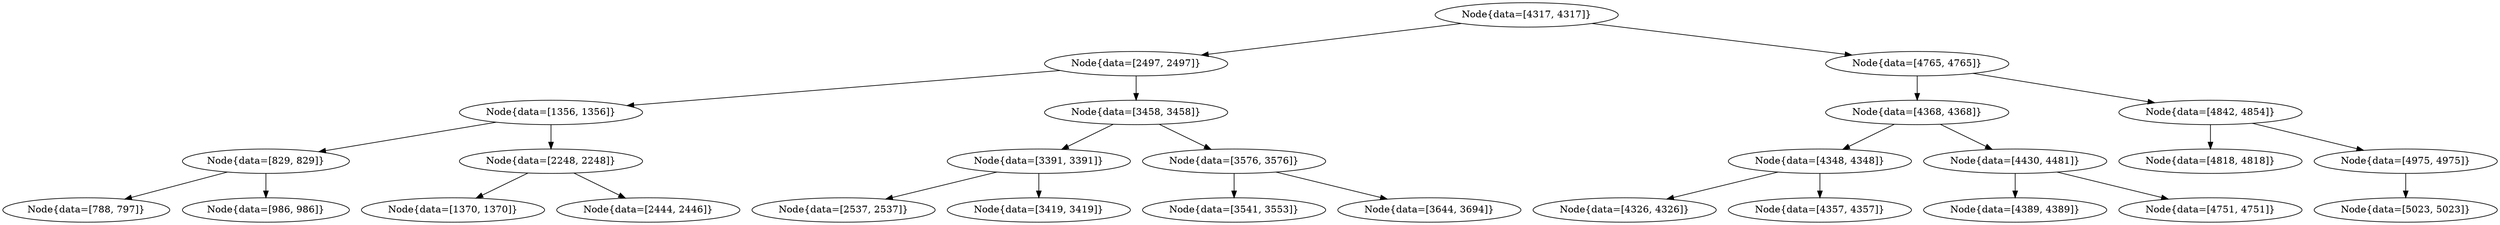 digraph G{
968315636 [label="Node{data=[4317, 4317]}"]
968315636 -> 428912546
428912546 [label="Node{data=[2497, 2497]}"]
428912546 -> 1472080081
1472080081 [label="Node{data=[1356, 1356]}"]
1472080081 -> 435629586
435629586 [label="Node{data=[829, 829]}"]
435629586 -> 450166570
450166570 [label="Node{data=[788, 797]}"]
435629586 -> 103132781
103132781 [label="Node{data=[986, 986]}"]
1472080081 -> 544995032
544995032 [label="Node{data=[2248, 2248]}"]
544995032 -> 6085499
6085499 [label="Node{data=[1370, 1370]}"]
544995032 -> 1036802549
1036802549 [label="Node{data=[2444, 2446]}"]
428912546 -> 380755687
380755687 [label="Node{data=[3458, 3458]}"]
380755687 -> 1761818591
1761818591 [label="Node{data=[3391, 3391]}"]
1761818591 -> 258125447
258125447 [label="Node{data=[2537, 2537]}"]
1761818591 -> 1354653039
1354653039 [label="Node{data=[3419, 3419]}"]
380755687 -> 1222698873
1222698873 [label="Node{data=[3576, 3576]}"]
1222698873 -> 950897781
950897781 [label="Node{data=[3541, 3553]}"]
1222698873 -> 580979569
580979569 [label="Node{data=[3644, 3694]}"]
968315636 -> 14057327
14057327 [label="Node{data=[4765, 4765]}"]
14057327 -> 1338149667
1338149667 [label="Node{data=[4368, 4368]}"]
1338149667 -> 458782858
458782858 [label="Node{data=[4348, 4348]}"]
458782858 -> 831001107
831001107 [label="Node{data=[4326, 4326]}"]
458782858 -> 35008074
35008074 [label="Node{data=[4357, 4357]}"]
1338149667 -> 1498818232
1498818232 [label="Node{data=[4430, 4481]}"]
1498818232 -> 26380592
26380592 [label="Node{data=[4389, 4389]}"]
1498818232 -> 1887112091
1887112091 [label="Node{data=[4751, 4751]}"]
14057327 -> 1135353760
1135353760 [label="Node{data=[4842, 4854]}"]
1135353760 -> 732398219
732398219 [label="Node{data=[4818, 4818]}"]
1135353760 -> 1047086534
1047086534 [label="Node{data=[4975, 4975]}"]
1047086534 -> 384214595
384214595 [label="Node{data=[5023, 5023]}"]
}